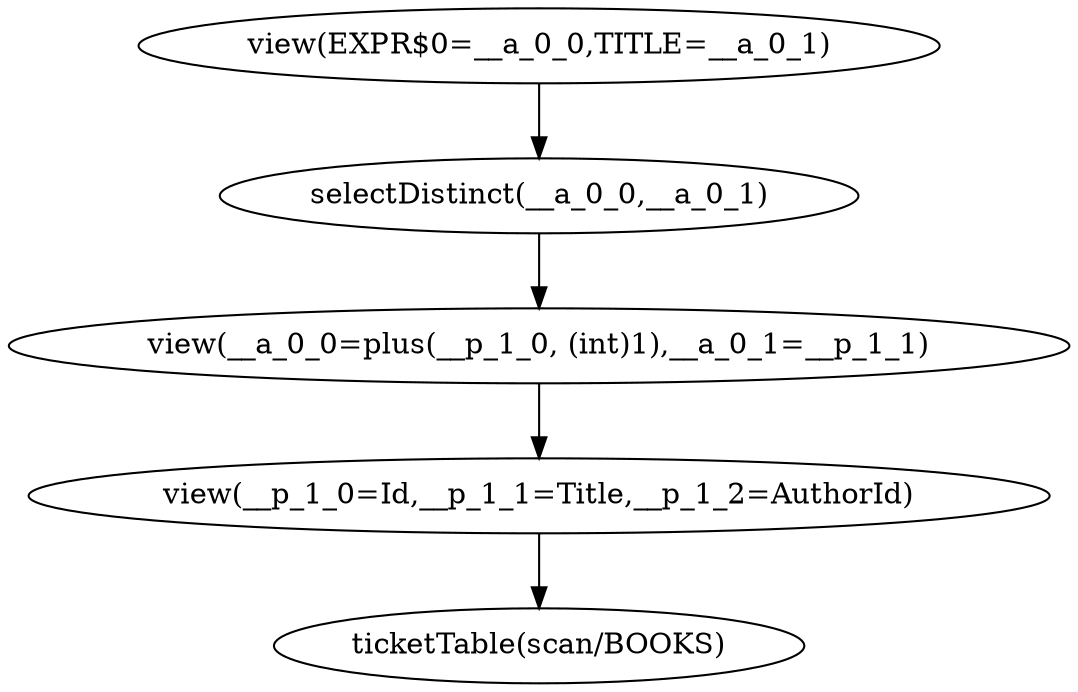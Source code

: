 digraph {
"op_0" ["label"="ticketTable(scan/BOOKS)"]
"op_1" ["label"="view(__p_1_0=Id,__p_1_1=Title,__p_1_2=AuthorId)"]
"op_2" ["label"="view(__a_0_0=plus(__p_1_0, (int)1),__a_0_1=__p_1_1)"]
"op_3" ["label"="selectDistinct(__a_0_0,__a_0_1)"]
"op_4" ["label"="view(EXPR$0=__a_0_0,TITLE=__a_0_1)"]
"op_1" -> "op_0"
"op_2" -> "op_1"
"op_3" -> "op_2"
"op_4" -> "op_3"
}